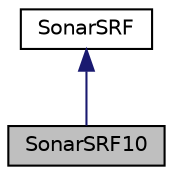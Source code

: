digraph "SonarSRF10"
{
  edge [fontname="Helvetica",fontsize="10",labelfontname="Helvetica",labelfontsize="10"];
  node [fontname="Helvetica",fontsize="10",shape=record];
  Node0 [label="SonarSRF10",height=0.2,width=0.4,color="black", fillcolor="grey75", style="filled", fontcolor="black"];
  Node1 -> Node0 [dir="back",color="midnightblue",fontsize="10",style="solid",fontname="Helvetica"];
  Node1 [label="SonarSRF",height=0.2,width=0.4,color="black", fillcolor="white", style="filled",URL="$classSonarSRF.html",tooltip="Ultraschall library für SRF08 (SonarSRF08 Klasse), SRF02 (SonarSRF02 Klasse) und SRF10 (SonarSRF10 Kl..."];
}
